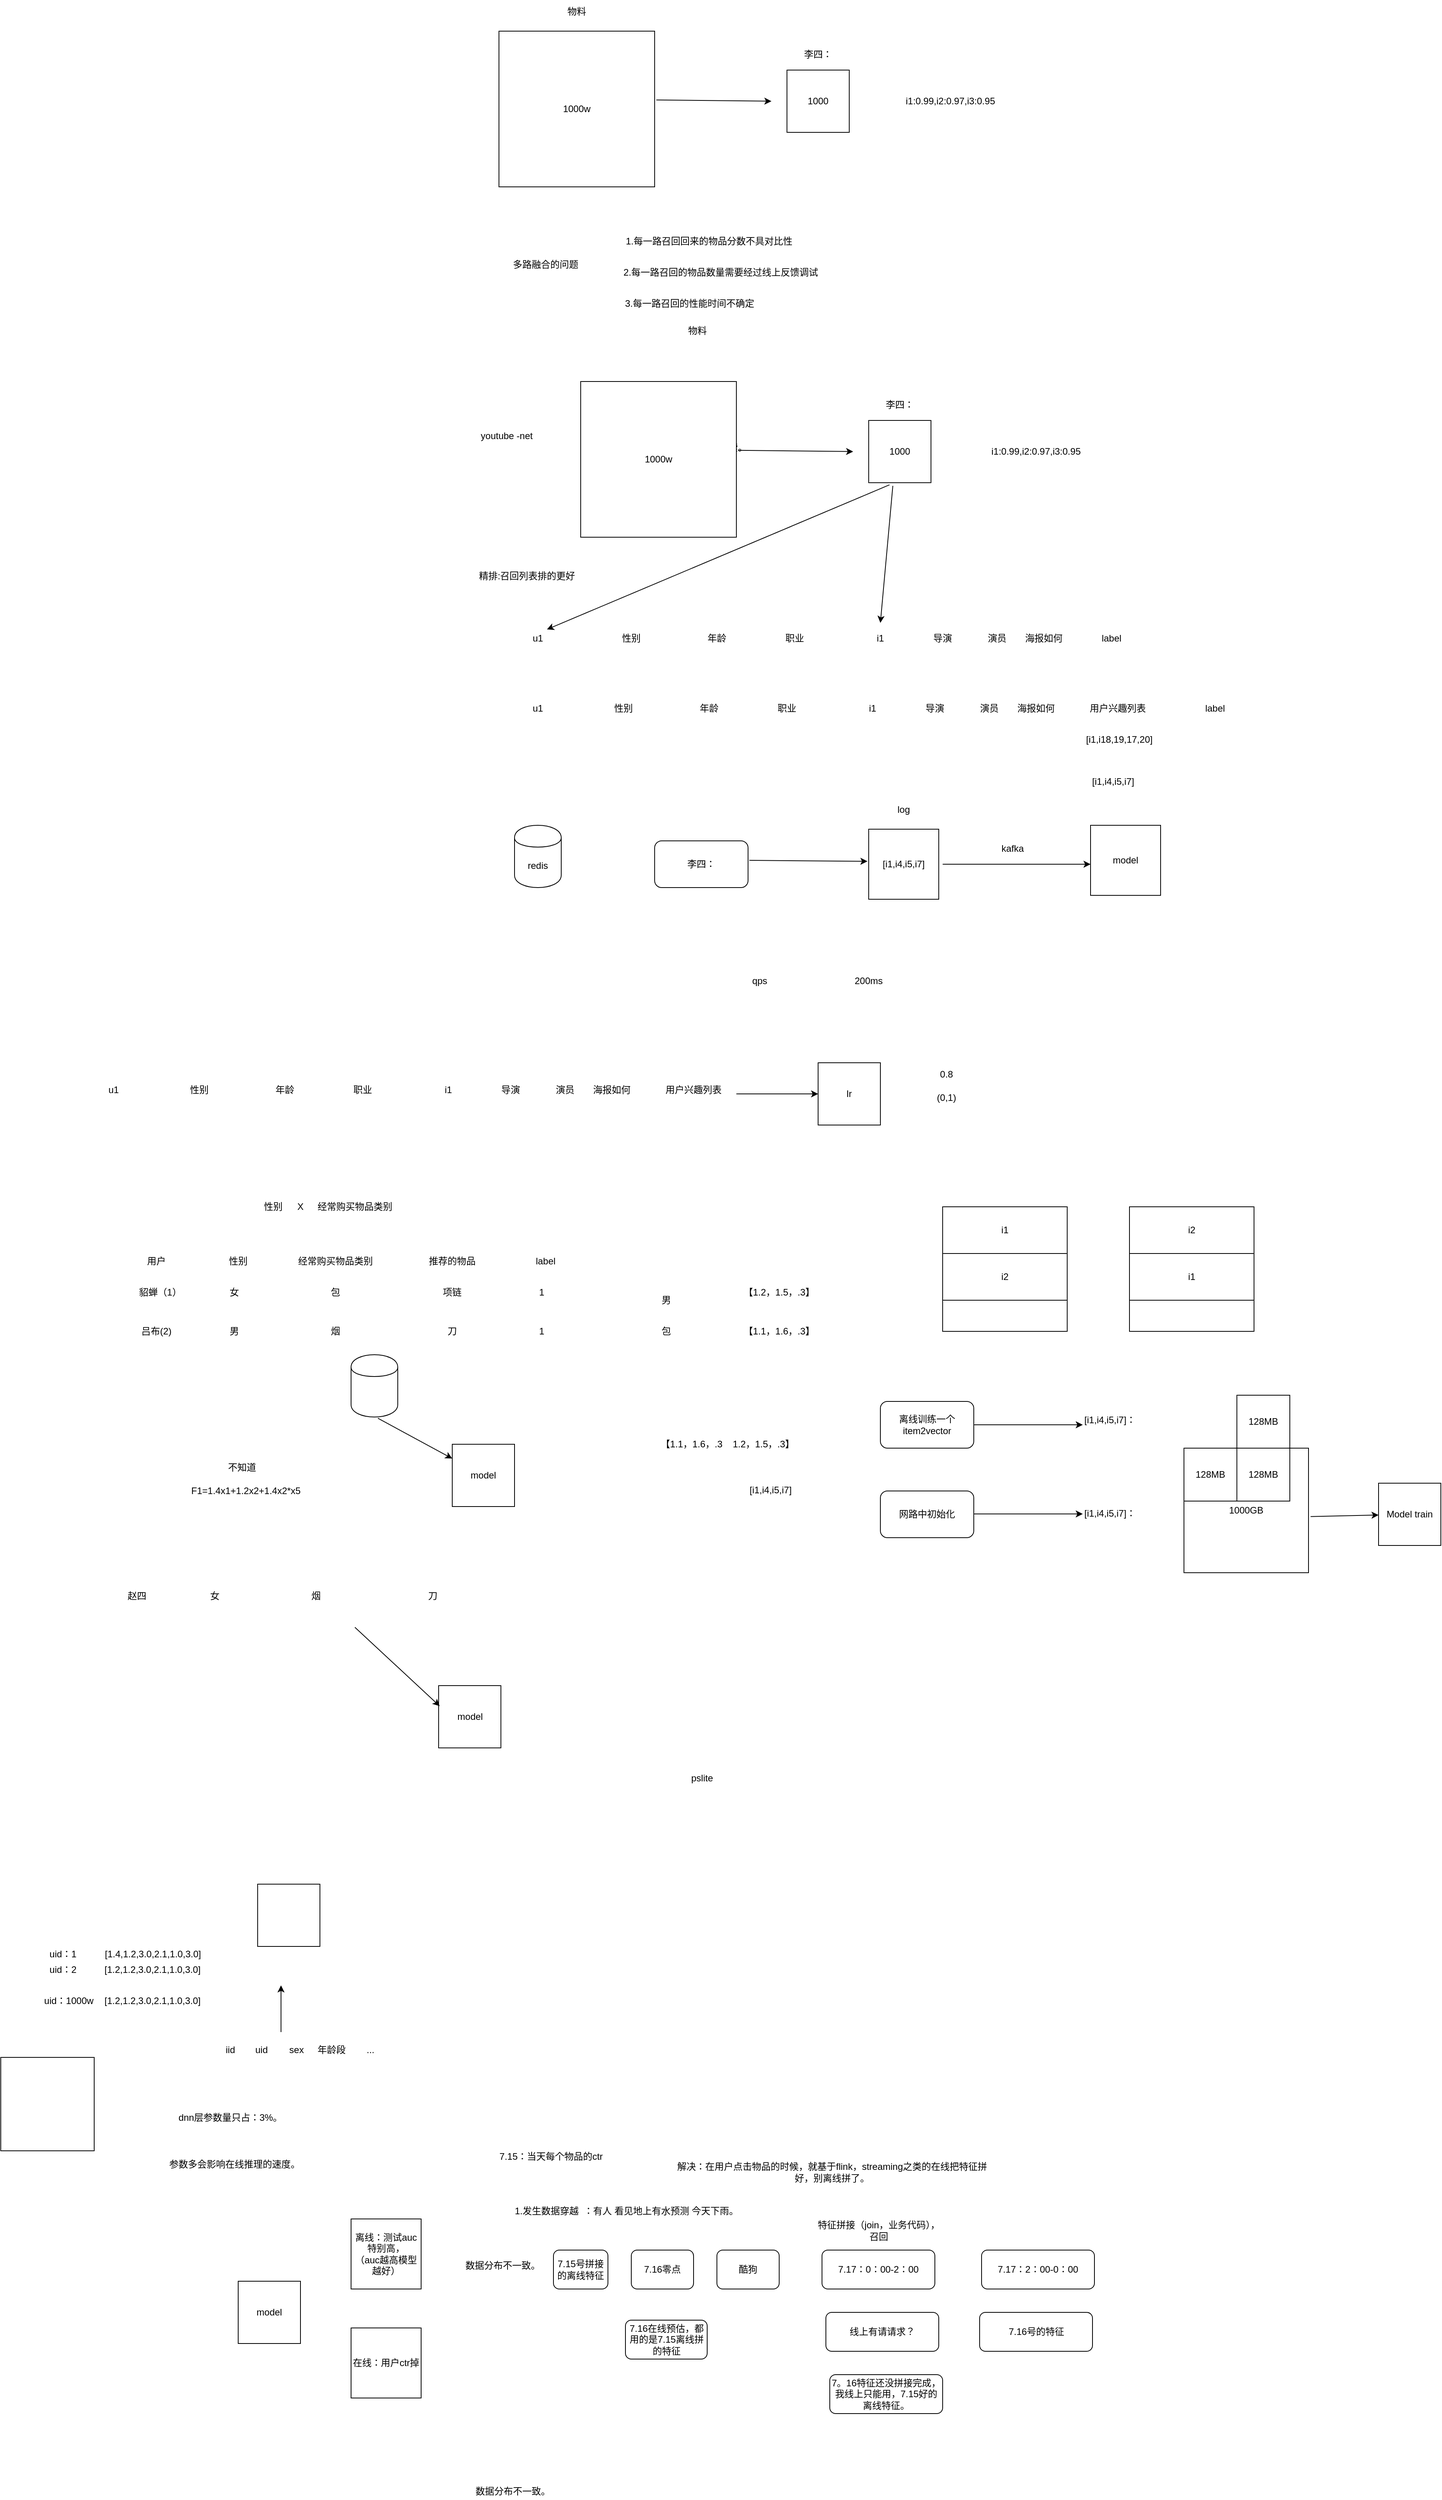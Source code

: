 <mxfile version="12.3.2" type="device" pages="1"><diagram id="NTS_QDEsuYPIdlSIUkOq" name="Page-1"><mxGraphModel dx="2005" dy="675" grid="1" gridSize="10" guides="1" tooltips="1" connect="1" arrows="1" fold="1" page="1" pageScale="1" pageWidth="827" pageHeight="1169" math="0" shadow="0"><root><mxCell id="0"/><mxCell id="1" parent="0"/><mxCell id="JRsUdHS_im1foG7N1PSx-1" value="1000w" style="whiteSpace=wrap;html=1;aspect=fixed;" vertex="1" parent="1"><mxGeometry x="90" y="320" width="200" height="200" as="geometry"/></mxCell><mxCell id="JRsUdHS_im1foG7N1PSx-2" value="物料" style="text;html=1;strokeColor=none;fillColor=none;align=center;verticalAlign=middle;whiteSpace=wrap;rounded=0;" vertex="1" parent="1"><mxGeometry x="140" y="280" width="100" height="30" as="geometry"/></mxCell><mxCell id="JRsUdHS_im1foG7N1PSx-3" value="李四：" style="text;html=1;strokeColor=none;fillColor=none;align=center;verticalAlign=middle;whiteSpace=wrap;rounded=0;" vertex="1" parent="1"><mxGeometry x="480" y="340" width="40" height="20" as="geometry"/></mxCell><mxCell id="JRsUdHS_im1foG7N1PSx-4" value="" style="endArrow=classic;html=1;exitX=1.011;exitY=0.442;exitDx=0;exitDy=0;exitPerimeter=0;" edge="1" parent="1" source="JRsUdHS_im1foG7N1PSx-1"><mxGeometry width="50" height="50" relative="1" as="geometry"><mxPoint x="300" y="410" as="sourcePoint"/><mxPoint x="440" y="410" as="targetPoint"/></mxGeometry></mxCell><mxCell id="JRsUdHS_im1foG7N1PSx-5" value="1000" style="whiteSpace=wrap;html=1;aspect=fixed;" vertex="1" parent="1"><mxGeometry x="460" y="370" width="80" height="80" as="geometry"/></mxCell><mxCell id="JRsUdHS_im1foG7N1PSx-7" value="i1:0.99,i2:0.97,i3:0.95" style="text;html=1;strokeColor=none;fillColor=none;align=center;verticalAlign=middle;whiteSpace=wrap;rounded=0;" vertex="1" parent="1"><mxGeometry x="580" y="400" width="180" height="20" as="geometry"/></mxCell><mxCell id="JRsUdHS_im1foG7N1PSx-8" value="多路融合的问题" style="text;html=1;strokeColor=none;fillColor=none;align=center;verticalAlign=middle;whiteSpace=wrap;rounded=0;" vertex="1" parent="1"><mxGeometry x="100" y="610" width="100" height="20" as="geometry"/></mxCell><mxCell id="JRsUdHS_im1foG7N1PSx-9" value="1.每一路召回回来的物品分数不具对比性" style="text;html=1;strokeColor=none;fillColor=none;align=center;verticalAlign=middle;whiteSpace=wrap;rounded=0;" vertex="1" parent="1"><mxGeometry x="250" y="580" width="220" height="20" as="geometry"/></mxCell><mxCell id="JRsUdHS_im1foG7N1PSx-10" value="2.每一路召回的物品数量需要经过线上反馈调试" style="text;html=1;strokeColor=none;fillColor=none;align=center;verticalAlign=middle;whiteSpace=wrap;rounded=0;" vertex="1" parent="1"><mxGeometry x="230" y="620" width="290" height="20" as="geometry"/></mxCell><mxCell id="JRsUdHS_im1foG7N1PSx-11" value="3.每一路召回的性能时间不确定" style="text;html=1;strokeColor=none;fillColor=none;align=center;verticalAlign=middle;whiteSpace=wrap;rounded=0;" vertex="1" parent="1"><mxGeometry x="190" y="660" width="290" height="20" as="geometry"/></mxCell><mxCell id="JRsUdHS_im1foG7N1PSx-12" value="youtube -net" style="text;html=1;strokeColor=none;fillColor=none;align=center;verticalAlign=middle;whiteSpace=wrap;rounded=0;" vertex="1" parent="1"><mxGeometry x="50" y="830" width="100" height="20" as="geometry"/></mxCell><mxCell id="JRsUdHS_im1foG7N1PSx-13" value="1.dnn-out user&lt;br&gt;2.item&amp;nbsp; item&lt;br&gt;faiss ann近邻检索库，去检索。" style="text;html=1;strokeColor=none;fillColor=none;align=center;verticalAlign=middle;whiteSpace=wrap;rounded=0;" vertex="1" parent="1"><mxGeometry x="160" y="805" width="330" height="70" as="geometry"/></mxCell><mxCell id="JRsUdHS_im1foG7N1PSx-14" value="u1" style="text;html=1;strokeColor=none;fillColor=none;align=center;verticalAlign=middle;whiteSpace=wrap;rounded=0;" vertex="1" parent="1"><mxGeometry x="90" y="1090" width="100" height="20" as="geometry"/></mxCell><mxCell id="JRsUdHS_im1foG7N1PSx-15" value="性别" style="text;html=1;strokeColor=none;fillColor=none;align=center;verticalAlign=middle;whiteSpace=wrap;rounded=0;" vertex="1" parent="1"><mxGeometry x="210" y="1090" width="100" height="20" as="geometry"/></mxCell><mxCell id="JRsUdHS_im1foG7N1PSx-16" value="年龄" style="text;html=1;strokeColor=none;fillColor=none;align=center;verticalAlign=middle;whiteSpace=wrap;rounded=0;" vertex="1" parent="1"><mxGeometry x="320" y="1090" width="100" height="20" as="geometry"/></mxCell><mxCell id="JRsUdHS_im1foG7N1PSx-17" value="职业" style="text;html=1;strokeColor=none;fillColor=none;align=center;verticalAlign=middle;whiteSpace=wrap;rounded=0;" vertex="1" parent="1"><mxGeometry x="420" y="1090" width="100" height="20" as="geometry"/></mxCell><mxCell id="JRsUdHS_im1foG7N1PSx-18" value="i1" style="text;html=1;strokeColor=none;fillColor=none;align=center;verticalAlign=middle;whiteSpace=wrap;rounded=0;" vertex="1" parent="1"><mxGeometry x="530" y="1090" width="100" height="20" as="geometry"/></mxCell><mxCell id="JRsUdHS_im1foG7N1PSx-19" value="导演" style="text;html=1;strokeColor=none;fillColor=none;align=center;verticalAlign=middle;whiteSpace=wrap;rounded=0;" vertex="1" parent="1"><mxGeometry x="610" y="1090" width="100" height="20" as="geometry"/></mxCell><mxCell id="JRsUdHS_im1foG7N1PSx-20" value="演员" style="text;html=1;strokeColor=none;fillColor=none;align=center;verticalAlign=middle;whiteSpace=wrap;rounded=0;" vertex="1" parent="1"><mxGeometry x="680" y="1090" width="100" height="20" as="geometry"/></mxCell><mxCell id="JRsUdHS_im1foG7N1PSx-21" value="海报如何" style="text;html=1;strokeColor=none;fillColor=none;align=center;verticalAlign=middle;whiteSpace=wrap;rounded=0;" vertex="1" parent="1"><mxGeometry x="740" y="1090" width="100" height="20" as="geometry"/></mxCell><mxCell id="JRsUdHS_im1foG7N1PSx-22" value="label" style="text;html=1;strokeColor=none;fillColor=none;align=center;verticalAlign=middle;whiteSpace=wrap;rounded=0;" vertex="1" parent="1"><mxGeometry x="826.5" y="1090" width="100" height="20" as="geometry"/></mxCell><mxCell id="JRsUdHS_im1foG7N1PSx-24" value="1000w" style="whiteSpace=wrap;html=1;aspect=fixed;" vertex="1" parent="1"><mxGeometry x="195" y="770" width="200" height="200" as="geometry"/></mxCell><mxCell id="JRsUdHS_im1foG7N1PSx-25" value="物料" style="text;html=1;strokeColor=none;fillColor=none;align=center;verticalAlign=middle;whiteSpace=wrap;rounded=0;" vertex="1" parent="1"><mxGeometry x="295" y="690" width="100" height="30" as="geometry"/></mxCell><mxCell id="JRsUdHS_im1foG7N1PSx-26" value="李四：" style="text;html=1;strokeColor=none;fillColor=none;align=center;verticalAlign=middle;whiteSpace=wrap;rounded=0;" vertex="1" parent="1"><mxGeometry x="585" y="790" width="40" height="20" as="geometry"/></mxCell><mxCell id="JRsUdHS_im1foG7N1PSx-27" value="" style="endArrow=classic;html=1;exitX=1.011;exitY=0.442;exitDx=0;exitDy=0;exitPerimeter=0;" edge="1" parent="1" source="JRsUdHS_im1foG7N1PSx-24"><mxGeometry width="50" height="50" relative="1" as="geometry"><mxPoint x="405" y="860" as="sourcePoint"/><mxPoint x="545" y="860" as="targetPoint"/></mxGeometry></mxCell><mxCell id="JRsUdHS_im1foG7N1PSx-28" value="1000" style="whiteSpace=wrap;html=1;aspect=fixed;" vertex="1" parent="1"><mxGeometry x="565" y="820" width="80" height="80" as="geometry"/></mxCell><mxCell id="JRsUdHS_im1foG7N1PSx-29" value="i1:0.99,i2:0.97,i3:0.95" style="text;html=1;strokeColor=none;fillColor=none;align=center;verticalAlign=middle;whiteSpace=wrap;rounded=0;" vertex="1" parent="1"><mxGeometry x="690" y="850" width="180" height="20" as="geometry"/></mxCell><mxCell id="JRsUdHS_im1foG7N1PSx-30" value="" style="endArrow=classic;html=1;" edge="1" parent="1"><mxGeometry width="50" height="50" relative="1" as="geometry"><mxPoint x="596" y="904" as="sourcePoint"/><mxPoint x="580" y="1080" as="targetPoint"/></mxGeometry></mxCell><mxCell id="JRsUdHS_im1foG7N1PSx-31" value="" style="endArrow=classic;html=1;entryX=0.617;entryY=-0.079;entryDx=0;entryDy=0;entryPerimeter=0;exitX=0.334;exitY=1.034;exitDx=0;exitDy=0;exitPerimeter=0;" edge="1" parent="1" source="JRsUdHS_im1foG7N1PSx-28" target="JRsUdHS_im1foG7N1PSx-14"><mxGeometry width="50" height="50" relative="1" as="geometry"><mxPoint x="590" y="910" as="sourcePoint"/><mxPoint x="590" y="1090" as="targetPoint"/></mxGeometry></mxCell><mxCell id="JRsUdHS_im1foG7N1PSx-32" value="u1" style="text;html=1;strokeColor=none;fillColor=none;align=center;verticalAlign=middle;whiteSpace=wrap;rounded=0;" vertex="1" parent="1"><mxGeometry x="90" y="1180" width="100" height="20" as="geometry"/></mxCell><mxCell id="JRsUdHS_im1foG7N1PSx-33" value="性别" style="text;html=1;strokeColor=none;fillColor=none;align=center;verticalAlign=middle;whiteSpace=wrap;rounded=0;" vertex="1" parent="1"><mxGeometry x="200" y="1180" width="100" height="20" as="geometry"/></mxCell><mxCell id="JRsUdHS_im1foG7N1PSx-34" value="年龄" style="text;html=1;strokeColor=none;fillColor=none;align=center;verticalAlign=middle;whiteSpace=wrap;rounded=0;" vertex="1" parent="1"><mxGeometry x="310" y="1180" width="100" height="20" as="geometry"/></mxCell><mxCell id="JRsUdHS_im1foG7N1PSx-35" value="职业" style="text;html=1;strokeColor=none;fillColor=none;align=center;verticalAlign=middle;whiteSpace=wrap;rounded=0;" vertex="1" parent="1"><mxGeometry x="410" y="1180" width="100" height="20" as="geometry"/></mxCell><mxCell id="JRsUdHS_im1foG7N1PSx-36" value="i1" style="text;html=1;strokeColor=none;fillColor=none;align=center;verticalAlign=middle;whiteSpace=wrap;rounded=0;" vertex="1" parent="1"><mxGeometry x="520" y="1180" width="100" height="20" as="geometry"/></mxCell><mxCell id="JRsUdHS_im1foG7N1PSx-37" value="导演" style="text;html=1;strokeColor=none;fillColor=none;align=center;verticalAlign=middle;whiteSpace=wrap;rounded=0;" vertex="1" parent="1"><mxGeometry x="600" y="1180" width="100" height="20" as="geometry"/></mxCell><mxCell id="JRsUdHS_im1foG7N1PSx-38" value="演员" style="text;html=1;strokeColor=none;fillColor=none;align=center;verticalAlign=middle;whiteSpace=wrap;rounded=0;" vertex="1" parent="1"><mxGeometry x="670" y="1180" width="100" height="20" as="geometry"/></mxCell><mxCell id="JRsUdHS_im1foG7N1PSx-39" value="海报如何" style="text;html=1;strokeColor=none;fillColor=none;align=center;verticalAlign=middle;whiteSpace=wrap;rounded=0;" vertex="1" parent="1"><mxGeometry x="730" y="1180" width="100" height="20" as="geometry"/></mxCell><mxCell id="JRsUdHS_im1foG7N1PSx-40" value="label" style="text;html=1;strokeColor=none;fillColor=none;align=center;verticalAlign=middle;whiteSpace=wrap;rounded=0;" vertex="1" parent="1"><mxGeometry x="960" y="1180" width="100" height="20" as="geometry"/></mxCell><mxCell id="JRsUdHS_im1foG7N1PSx-41" value="用户兴趣列表" style="text;html=1;strokeColor=none;fillColor=none;align=center;verticalAlign=middle;whiteSpace=wrap;rounded=0;" vertex="1" parent="1"><mxGeometry x="830" y="1180" width="110" height="20" as="geometry"/></mxCell><mxCell id="JRsUdHS_im1foG7N1PSx-43" value="[i1,i18,19,17,20]" style="text;html=1;strokeColor=none;fillColor=none;align=center;verticalAlign=middle;whiteSpace=wrap;rounded=0;" vertex="1" parent="1"><mxGeometry x="826.5" y="1220" width="120" height="20" as="geometry"/></mxCell><mxCell id="JRsUdHS_im1foG7N1PSx-44" value="redis" style="shape=cylinder;whiteSpace=wrap;html=1;boundedLbl=1;backgroundOutline=1;" vertex="1" parent="1"><mxGeometry x="110" y="1340" width="60" height="80" as="geometry"/></mxCell><mxCell id="JRsUdHS_im1foG7N1PSx-45" value="李四：" style="rounded=1;whiteSpace=wrap;html=1;" vertex="1" parent="1"><mxGeometry x="290" y="1360" width="120" height="60" as="geometry"/></mxCell><mxCell id="JRsUdHS_im1foG7N1PSx-46" value="[i1,i4,i5,i7]" style="whiteSpace=wrap;html=1;aspect=fixed;" vertex="1" parent="1"><mxGeometry x="565" y="1345" width="90" height="90" as="geometry"/></mxCell><mxCell id="JRsUdHS_im1foG7N1PSx-47" value="" style="endArrow=classic;html=1;exitX=1.014;exitY=0.417;exitDx=0;exitDy=0;exitPerimeter=0;entryX=-0.018;entryY=0.459;entryDx=0;entryDy=0;entryPerimeter=0;" edge="1" parent="1" source="JRsUdHS_im1foG7N1PSx-45" target="JRsUdHS_im1foG7N1PSx-46"><mxGeometry width="50" height="50" relative="1" as="geometry"><mxPoint x="480" y="1420" as="sourcePoint"/><mxPoint x="530" y="1370" as="targetPoint"/></mxGeometry></mxCell><mxCell id="JRsUdHS_im1foG7N1PSx-48" value="log" style="text;html=1;strokeColor=none;fillColor=none;align=center;verticalAlign=middle;whiteSpace=wrap;rounded=0;" vertex="1" parent="1"><mxGeometry x="590" y="1310" width="40" height="20" as="geometry"/></mxCell><mxCell id="JRsUdHS_im1foG7N1PSx-49" value="" style="endArrow=classic;html=1;" edge="1" parent="1"><mxGeometry width="50" height="50" relative="1" as="geometry"><mxPoint x="660" y="1390" as="sourcePoint"/><mxPoint x="850" y="1390" as="targetPoint"/></mxGeometry></mxCell><mxCell id="JRsUdHS_im1foG7N1PSx-50" value="kafka" style="text;html=1;strokeColor=none;fillColor=none;align=center;verticalAlign=middle;whiteSpace=wrap;rounded=0;" vertex="1" parent="1"><mxGeometry x="730" y="1360" width="40" height="20" as="geometry"/></mxCell><mxCell id="JRsUdHS_im1foG7N1PSx-52" value="model" style="whiteSpace=wrap;html=1;aspect=fixed;" vertex="1" parent="1"><mxGeometry x="850" y="1340" width="90" height="90" as="geometry"/></mxCell><mxCell id="JRsUdHS_im1foG7N1PSx-53" value="[i1,i4,i5,i7]" style="text;html=1;" vertex="1" parent="1"><mxGeometry x="850" y="1270" width="100" height="30" as="geometry"/></mxCell><mxCell id="JRsUdHS_im1foG7N1PSx-55" value="qps" style="text;html=1;strokeColor=none;fillColor=none;align=center;verticalAlign=middle;whiteSpace=wrap;rounded=0;" vertex="1" parent="1"><mxGeometry x="375" y="1530" width="100" height="20" as="geometry"/></mxCell><mxCell id="JRsUdHS_im1foG7N1PSx-56" value="200ms" style="text;html=1;strokeColor=none;fillColor=none;align=center;verticalAlign=middle;whiteSpace=wrap;rounded=0;" vertex="1" parent="1"><mxGeometry x="515" y="1530" width="100" height="20" as="geometry"/></mxCell><mxCell id="JRsUdHS_im1foG7N1PSx-57" value="精排:召回列表排的更好" style="text;html=1;strokeColor=none;fillColor=none;align=center;verticalAlign=middle;whiteSpace=wrap;rounded=0;" vertex="1" parent="1"><mxGeometry x="42" y="1010" width="168" height="20" as="geometry"/></mxCell><mxCell id="JRsUdHS_im1foG7N1PSx-59" value="lr" style="whiteSpace=wrap;html=1;aspect=fixed;" vertex="1" parent="1"><mxGeometry x="500" y="1645" width="80" height="80" as="geometry"/></mxCell><mxCell id="JRsUdHS_im1foG7N1PSx-69" value="u1" style="text;html=1;strokeColor=none;fillColor=none;align=center;verticalAlign=middle;whiteSpace=wrap;rounded=0;" vertex="1" parent="1"><mxGeometry x="-455" y="1670" width="100" height="20" as="geometry"/></mxCell><mxCell id="JRsUdHS_im1foG7N1PSx-70" value="性别" style="text;html=1;strokeColor=none;fillColor=none;align=center;verticalAlign=middle;whiteSpace=wrap;rounded=0;" vertex="1" parent="1"><mxGeometry x="-345" y="1670" width="100" height="20" as="geometry"/></mxCell><mxCell id="JRsUdHS_im1foG7N1PSx-71" value="年龄" style="text;html=1;strokeColor=none;fillColor=none;align=center;verticalAlign=middle;whiteSpace=wrap;rounded=0;" vertex="1" parent="1"><mxGeometry x="-235" y="1670" width="100" height="20" as="geometry"/></mxCell><mxCell id="JRsUdHS_im1foG7N1PSx-72" value="职业" style="text;html=1;strokeColor=none;fillColor=none;align=center;verticalAlign=middle;whiteSpace=wrap;rounded=0;" vertex="1" parent="1"><mxGeometry x="-135" y="1670" width="100" height="20" as="geometry"/></mxCell><mxCell id="JRsUdHS_im1foG7N1PSx-73" value="i1" style="text;html=1;strokeColor=none;fillColor=none;align=center;verticalAlign=middle;whiteSpace=wrap;rounded=0;" vertex="1" parent="1"><mxGeometry x="-25" y="1670" width="100" height="20" as="geometry"/></mxCell><mxCell id="JRsUdHS_im1foG7N1PSx-74" value="导演" style="text;html=1;strokeColor=none;fillColor=none;align=center;verticalAlign=middle;whiteSpace=wrap;rounded=0;" vertex="1" parent="1"><mxGeometry x="55" y="1670" width="100" height="20" as="geometry"/></mxCell><mxCell id="JRsUdHS_im1foG7N1PSx-75" value="演员" style="text;html=1;strokeColor=none;fillColor=none;align=center;verticalAlign=middle;whiteSpace=wrap;rounded=0;" vertex="1" parent="1"><mxGeometry x="125" y="1670" width="100" height="20" as="geometry"/></mxCell><mxCell id="JRsUdHS_im1foG7N1PSx-76" value="海报如何" style="text;html=1;strokeColor=none;fillColor=none;align=center;verticalAlign=middle;whiteSpace=wrap;rounded=0;" vertex="1" parent="1"><mxGeometry x="185" y="1670" width="100" height="20" as="geometry"/></mxCell><mxCell id="JRsUdHS_im1foG7N1PSx-77" value="用户兴趣列表" style="text;html=1;strokeColor=none;fillColor=none;align=center;verticalAlign=middle;whiteSpace=wrap;rounded=0;" vertex="1" parent="1"><mxGeometry x="285" y="1670" width="110" height="20" as="geometry"/></mxCell><mxCell id="JRsUdHS_im1foG7N1PSx-78" value="" style="endArrow=classic;html=1;exitX=1;exitY=0.75;exitDx=0;exitDy=0;entryX=0;entryY=0.5;entryDx=0;entryDy=0;" edge="1" parent="1" source="JRsUdHS_im1foG7N1PSx-77" target="JRsUdHS_im1foG7N1PSx-59"><mxGeometry width="50" height="50" relative="1" as="geometry"><mxPoint x="410" y="1790" as="sourcePoint"/><mxPoint x="460" y="1740" as="targetPoint"/></mxGeometry></mxCell><mxCell id="JRsUdHS_im1foG7N1PSx-80" value="(0,1)" style="text;html=1;strokeColor=none;fillColor=none;align=center;verticalAlign=middle;whiteSpace=wrap;rounded=0;" vertex="1" parent="1"><mxGeometry x="645" y="1680" width="40" height="20" as="geometry"/></mxCell><mxCell id="JRsUdHS_im1foG7N1PSx-81" value="0.8" style="text;html=1;strokeColor=none;fillColor=none;align=center;verticalAlign=middle;whiteSpace=wrap;rounded=0;" vertex="1" parent="1"><mxGeometry x="645" y="1650" width="40" height="20" as="geometry"/></mxCell><mxCell id="JRsUdHS_im1foG7N1PSx-82" value="用户" style="text;html=1;strokeColor=none;fillColor=none;align=center;verticalAlign=middle;whiteSpace=wrap;rounded=0;" vertex="1" parent="1"><mxGeometry x="-400" y="1890" width="100" height="20" as="geometry"/></mxCell><mxCell id="JRsUdHS_im1foG7N1PSx-83" value="性别" style="text;html=1;strokeColor=none;fillColor=none;align=center;verticalAlign=middle;whiteSpace=wrap;rounded=0;" vertex="1" parent="1"><mxGeometry x="-295" y="1890" width="100" height="20" as="geometry"/></mxCell><mxCell id="JRsUdHS_im1foG7N1PSx-84" value="经常购买物品类别" style="text;html=1;strokeColor=none;fillColor=none;align=center;verticalAlign=middle;whiteSpace=wrap;rounded=0;" vertex="1" parent="1"><mxGeometry x="-170" y="1890" width="100" height="20" as="geometry"/></mxCell><mxCell id="JRsUdHS_im1foG7N1PSx-86" value="推荐的物品" style="text;html=1;strokeColor=none;fillColor=none;align=center;verticalAlign=middle;whiteSpace=wrap;rounded=0;" vertex="1" parent="1"><mxGeometry x="-20" y="1890" width="100" height="20" as="geometry"/></mxCell><mxCell id="JRsUdHS_im1foG7N1PSx-87" value="label" style="text;html=1;strokeColor=none;fillColor=none;align=center;verticalAlign=middle;whiteSpace=wrap;rounded=0;" vertex="1" parent="1"><mxGeometry x="100" y="1890" width="100" height="20" as="geometry"/></mxCell><mxCell id="JRsUdHS_im1foG7N1PSx-88" value="貂蝉（1）" style="text;html=1;strokeColor=none;fillColor=none;align=center;verticalAlign=middle;whiteSpace=wrap;rounded=0;" vertex="1" parent="1"><mxGeometry x="-395" y="1930" width="100" height="20" as="geometry"/></mxCell><mxCell id="JRsUdHS_im1foG7N1PSx-89" value="女" style="text;html=1;strokeColor=none;fillColor=none;align=center;verticalAlign=middle;whiteSpace=wrap;rounded=0;" vertex="1" parent="1"><mxGeometry x="-300" y="1930" width="100" height="20" as="geometry"/></mxCell><mxCell id="JRsUdHS_im1foG7N1PSx-90" value="包" style="text;html=1;strokeColor=none;fillColor=none;align=center;verticalAlign=middle;whiteSpace=wrap;rounded=0;" vertex="1" parent="1"><mxGeometry x="-170" y="1930" width="100" height="20" as="geometry"/></mxCell><mxCell id="JRsUdHS_im1foG7N1PSx-91" value="项链" style="text;html=1;strokeColor=none;fillColor=none;align=center;verticalAlign=middle;whiteSpace=wrap;rounded=0;" vertex="1" parent="1"><mxGeometry x="-20" y="1930" width="100" height="20" as="geometry"/></mxCell><mxCell id="JRsUdHS_im1foG7N1PSx-92" value="1" style="text;html=1;strokeColor=none;fillColor=none;align=center;verticalAlign=middle;whiteSpace=wrap;rounded=0;" vertex="1" parent="1"><mxGeometry x="95" y="1930" width="100" height="20" as="geometry"/></mxCell><mxCell id="JRsUdHS_im1foG7N1PSx-93" value="吕布(2)" style="text;html=1;strokeColor=none;fillColor=none;align=center;verticalAlign=middle;whiteSpace=wrap;rounded=0;" vertex="1" parent="1"><mxGeometry x="-400" y="1980" width="100" height="20" as="geometry"/></mxCell><mxCell id="JRsUdHS_im1foG7N1PSx-94" value="男" style="text;html=1;strokeColor=none;fillColor=none;align=center;verticalAlign=middle;whiteSpace=wrap;rounded=0;" vertex="1" parent="1"><mxGeometry x="-300" y="1980" width="100" height="20" as="geometry"/></mxCell><mxCell id="JRsUdHS_im1foG7N1PSx-95" value="烟" style="text;html=1;strokeColor=none;fillColor=none;align=center;verticalAlign=middle;whiteSpace=wrap;rounded=0;" vertex="1" parent="1"><mxGeometry x="-170" y="1980" width="100" height="20" as="geometry"/></mxCell><mxCell id="JRsUdHS_im1foG7N1PSx-96" value="刀" style="text;html=1;strokeColor=none;fillColor=none;align=center;verticalAlign=middle;whiteSpace=wrap;rounded=0;" vertex="1" parent="1"><mxGeometry x="-20" y="1980" width="100" height="20" as="geometry"/></mxCell><mxCell id="JRsUdHS_im1foG7N1PSx-97" value="1" style="text;html=1;strokeColor=none;fillColor=none;align=center;verticalAlign=middle;whiteSpace=wrap;rounded=0;" vertex="1" parent="1"><mxGeometry x="95" y="1980" width="100" height="20" as="geometry"/></mxCell><mxCell id="JRsUdHS_im1foG7N1PSx-98" value="性别" style="text;html=1;strokeColor=none;fillColor=none;align=center;verticalAlign=middle;whiteSpace=wrap;rounded=0;" vertex="1" parent="1"><mxGeometry x="-250" y="1820" width="100" height="20" as="geometry"/></mxCell><mxCell id="JRsUdHS_im1foG7N1PSx-99" value="经常购买物品类别" style="text;html=1;strokeColor=none;fillColor=none;align=center;verticalAlign=middle;whiteSpace=wrap;rounded=0;" vertex="1" parent="1"><mxGeometry x="-145" y="1820" width="100" height="20" as="geometry"/></mxCell><mxCell id="JRsUdHS_im1foG7N1PSx-100" value="X" style="text;html=1;strokeColor=none;fillColor=none;align=center;verticalAlign=middle;whiteSpace=wrap;rounded=0;" vertex="1" parent="1"><mxGeometry x="-185" y="1820" width="40" height="20" as="geometry"/></mxCell><mxCell id="JRsUdHS_im1foG7N1PSx-101" value="F1=1.4x1+1.2x2+1.4x2*x5" style="text;html=1;strokeColor=none;fillColor=none;align=center;verticalAlign=middle;whiteSpace=wrap;rounded=0;" vertex="1" parent="1"><mxGeometry x="-255" y="2185" width="40" height="20" as="geometry"/></mxCell><mxCell id="JRsUdHS_im1foG7N1PSx-103" value="不知道" style="text;html=1;strokeColor=none;fillColor=none;align=center;verticalAlign=middle;whiteSpace=wrap;rounded=0;" vertex="1" parent="1"><mxGeometry x="-260" y="2155" width="40" height="20" as="geometry"/></mxCell><mxCell id="JRsUdHS_im1foG7N1PSx-104" value="model" style="whiteSpace=wrap;html=1;aspect=fixed;" vertex="1" parent="1"><mxGeometry x="30" y="2135" width="80" height="80" as="geometry"/></mxCell><mxCell id="JRsUdHS_im1foG7N1PSx-107" value="" style="shape=cylinder;whiteSpace=wrap;html=1;boundedLbl=1;backgroundOutline=1;" vertex="1" parent="1"><mxGeometry x="-100" y="2020" width="60" height="80" as="geometry"/></mxCell><mxCell id="JRsUdHS_im1foG7N1PSx-108" value="" style="endArrow=classic;html=1;exitX=0.574;exitY=1.02;exitDx=0;exitDy=0;exitPerimeter=0;" edge="1" parent="1" source="JRsUdHS_im1foG7N1PSx-107" target="JRsUdHS_im1foG7N1PSx-104"><mxGeometry width="50" height="50" relative="1" as="geometry"><mxPoint x="-10" y="2120" as="sourcePoint"/><mxPoint x="40" y="2070" as="targetPoint"/></mxGeometry></mxCell><mxCell id="JRsUdHS_im1foG7N1PSx-109" value="" style="whiteSpace=wrap;html=1;aspect=fixed;" vertex="1" parent="1"><mxGeometry x="660" y="1830" width="160" height="160" as="geometry"/></mxCell><mxCell id="JRsUdHS_im1foG7N1PSx-110" value="i1" style="rounded=0;whiteSpace=wrap;html=1;" vertex="1" parent="1"><mxGeometry x="660" y="1830" width="160" height="60" as="geometry"/></mxCell><mxCell id="JRsUdHS_im1foG7N1PSx-111" value="i2" style="rounded=0;whiteSpace=wrap;html=1;" vertex="1" parent="1"><mxGeometry x="660" y="1890" width="160" height="60" as="geometry"/></mxCell><mxCell id="JRsUdHS_im1foG7N1PSx-112" value="" style="whiteSpace=wrap;html=1;aspect=fixed;" vertex="1" parent="1"><mxGeometry x="900" y="1830" width="160" height="160" as="geometry"/></mxCell><mxCell id="JRsUdHS_im1foG7N1PSx-113" value="i2" style="rounded=0;whiteSpace=wrap;html=1;" vertex="1" parent="1"><mxGeometry x="900" y="1830" width="160" height="60" as="geometry"/></mxCell><mxCell id="JRsUdHS_im1foG7N1PSx-114" value="i1" style="rounded=0;whiteSpace=wrap;html=1;" vertex="1" parent="1"><mxGeometry x="900" y="1890" width="160" height="60" as="geometry"/></mxCell><mxCell id="JRsUdHS_im1foG7N1PSx-116" value="[i1,i4,i5,i7]" style="text;html=1;" vertex="1" parent="1"><mxGeometry x="410" y="2180" width="100" height="30" as="geometry"/></mxCell><mxCell id="JRsUdHS_im1foG7N1PSx-117" value="离线训练一个item2vector" style="rounded=1;whiteSpace=wrap;html=1;" vertex="1" parent="1"><mxGeometry x="580" y="2080" width="120" height="60" as="geometry"/></mxCell><mxCell id="JRsUdHS_im1foG7N1PSx-118" value="网路中初始化" style="rounded=1;whiteSpace=wrap;html=1;" vertex="1" parent="1"><mxGeometry x="580" y="2195" width="120" height="60" as="geometry"/></mxCell><mxCell id="JRsUdHS_im1foG7N1PSx-119" value="" style="endArrow=classic;html=1;exitX=1;exitY=0.5;exitDx=0;exitDy=0;" edge="1" parent="1" source="JRsUdHS_im1foG7N1PSx-117"><mxGeometry width="50" height="50" relative="1" as="geometry"><mxPoint x="780" y="2140" as="sourcePoint"/><mxPoint x="840" y="2110" as="targetPoint"/></mxGeometry></mxCell><mxCell id="JRsUdHS_im1foG7N1PSx-120" value="[i1,i4,i5,i7]：" style="text;html=1;" vertex="1" parent="1"><mxGeometry x="840" y="2090" width="160" height="40" as="geometry"/></mxCell><mxCell id="JRsUdHS_im1foG7N1PSx-121" value="" style="endArrow=classic;html=1;exitX=1;exitY=0.5;exitDx=0;exitDy=0;" edge="1" parent="1"><mxGeometry width="50" height="50" relative="1" as="geometry"><mxPoint x="700" y="2224.5" as="sourcePoint"/><mxPoint x="840" y="2224.5" as="targetPoint"/></mxGeometry></mxCell><mxCell id="JRsUdHS_im1foG7N1PSx-122" value="[i1,i4,i5,i7]：" style="text;html=1;" vertex="1" parent="1"><mxGeometry x="840" y="2210" width="160" height="40" as="geometry"/></mxCell><mxCell id="JRsUdHS_im1foG7N1PSx-123" value="男" style="text;html=1;strokeColor=none;fillColor=none;align=center;verticalAlign=middle;whiteSpace=wrap;rounded=0;" vertex="1" parent="1"><mxGeometry x="285" y="1940" width="40" height="20" as="geometry"/></mxCell><mxCell id="JRsUdHS_im1foG7N1PSx-124" value="【1.2，1.5，.3】" style="text;html=1;strokeColor=none;fillColor=none;align=center;verticalAlign=middle;whiteSpace=wrap;rounded=0;" vertex="1" parent="1"><mxGeometry x="390" y="1930" width="120" height="20" as="geometry"/></mxCell><mxCell id="JRsUdHS_im1foG7N1PSx-125" value="包" style="text;html=1;strokeColor=none;fillColor=none;align=center;verticalAlign=middle;whiteSpace=wrap;rounded=0;" vertex="1" parent="1"><mxGeometry x="285" y="1980" width="40" height="20" as="geometry"/></mxCell><mxCell id="JRsUdHS_im1foG7N1PSx-126" value="【1.1，1.6，.3】" style="text;html=1;strokeColor=none;fillColor=none;align=center;verticalAlign=middle;whiteSpace=wrap;rounded=0;" vertex="1" parent="1"><mxGeometry x="390" y="1980" width="120" height="20" as="geometry"/></mxCell><mxCell id="JRsUdHS_im1foG7N1PSx-127" value="1.2，1.5，.3】" style="text;html=1;strokeColor=none;fillColor=none;align=center;verticalAlign=middle;whiteSpace=wrap;rounded=0;" vertex="1" parent="1"><mxGeometry x="370" y="2125" width="120" height="20" as="geometry"/></mxCell><mxCell id="JRsUdHS_im1foG7N1PSx-128" value="【1.1，1.6，.3" style="text;html=1;strokeColor=none;fillColor=none;align=center;verticalAlign=middle;whiteSpace=wrap;rounded=0;" vertex="1" parent="1"><mxGeometry x="275" y="2125" width="125" height="20" as="geometry"/></mxCell><mxCell id="JRsUdHS_im1foG7N1PSx-129" value="1000GB" style="whiteSpace=wrap;html=1;aspect=fixed;" vertex="1" parent="1"><mxGeometry x="970" y="2140" width="160" height="160" as="geometry"/></mxCell><mxCell id="JRsUdHS_im1foG7N1PSx-130" value="128MB" style="whiteSpace=wrap;html=1;aspect=fixed;" vertex="1" parent="1"><mxGeometry x="970" y="2140" width="68" height="68" as="geometry"/></mxCell><mxCell id="JRsUdHS_im1foG7N1PSx-131" value="128MB" style="whiteSpace=wrap;html=1;aspect=fixed;" vertex="1" parent="1"><mxGeometry x="1038" y="2140" width="68" height="68" as="geometry"/></mxCell><mxCell id="JRsUdHS_im1foG7N1PSx-133" value="Model train" style="whiteSpace=wrap;html=1;aspect=fixed;" vertex="1" parent="1"><mxGeometry x="1220" y="2185" width="80" height="80" as="geometry"/></mxCell><mxCell id="JRsUdHS_im1foG7N1PSx-134" value="" style="endArrow=classic;html=1;exitX=1.017;exitY=0.549;exitDx=0;exitDy=0;exitPerimeter=0;" edge="1" parent="1" source="JRsUdHS_im1foG7N1PSx-129" target="JRsUdHS_im1foG7N1PSx-133"><mxGeometry width="50" height="50" relative="1" as="geometry"><mxPoint x="1180" y="2340" as="sourcePoint"/><mxPoint x="1230" y="2290" as="targetPoint"/></mxGeometry></mxCell><mxCell id="JRsUdHS_im1foG7N1PSx-135" value="128MB" style="whiteSpace=wrap;html=1;aspect=fixed;" vertex="1" parent="1"><mxGeometry x="1038" y="2072" width="68" height="68" as="geometry"/></mxCell><mxCell id="JRsUdHS_im1foG7N1PSx-138" value="赵四" style="text;html=1;strokeColor=none;fillColor=none;align=center;verticalAlign=middle;whiteSpace=wrap;rounded=0;" vertex="1" parent="1"><mxGeometry x="-425" y="2320" width="100" height="20" as="geometry"/></mxCell><mxCell id="JRsUdHS_im1foG7N1PSx-139" value="女" style="text;html=1;strokeColor=none;fillColor=none;align=center;verticalAlign=middle;whiteSpace=wrap;rounded=0;" vertex="1" parent="1"><mxGeometry x="-325" y="2320" width="100" height="20" as="geometry"/></mxCell><mxCell id="JRsUdHS_im1foG7N1PSx-140" value="烟" style="text;html=1;strokeColor=none;fillColor=none;align=center;verticalAlign=middle;whiteSpace=wrap;rounded=0;" vertex="1" parent="1"><mxGeometry x="-195" y="2320" width="100" height="20" as="geometry"/></mxCell><mxCell id="JRsUdHS_im1foG7N1PSx-141" value="刀" style="text;html=1;strokeColor=none;fillColor=none;align=center;verticalAlign=middle;whiteSpace=wrap;rounded=0;" vertex="1" parent="1"><mxGeometry x="-45" y="2320" width="100" height="20" as="geometry"/></mxCell><mxCell id="JRsUdHS_im1foG7N1PSx-143" value="model" style="whiteSpace=wrap;html=1;aspect=fixed;" vertex="1" parent="1"><mxGeometry x="12.5" y="2445" width="80" height="80" as="geometry"/></mxCell><mxCell id="JRsUdHS_im1foG7N1PSx-144" value="" style="endArrow=classic;html=1;exitX=0.574;exitY=1.02;exitDx=0;exitDy=0;exitPerimeter=0;entryX=0.017;entryY=0.329;entryDx=0;entryDy=0;entryPerimeter=0;" edge="1" parent="1" target="JRsUdHS_im1foG7N1PSx-143"><mxGeometry width="50" height="50" relative="1" as="geometry"><mxPoint x="-95.06" y="2370.1" as="sourcePoint"/><mxPoint x="0.5" y="2421.842" as="targetPoint"/></mxGeometry></mxCell><mxCell id="JRsUdHS_im1foG7N1PSx-145" value="" style="whiteSpace=wrap;html=1;aspect=fixed;" vertex="1" parent="1"><mxGeometry x="-550" y="2922.5" width="120" height="120" as="geometry"/></mxCell><mxCell id="JRsUdHS_im1foG7N1PSx-146" value="uid" style="text;html=1;strokeColor=none;fillColor=none;align=center;verticalAlign=middle;whiteSpace=wrap;rounded=0;" vertex="1" parent="1"><mxGeometry x="-235" y="2902.5" width="40" height="20" as="geometry"/></mxCell><mxCell id="JRsUdHS_im1foG7N1PSx-148" value="[1.4,1.2,3.0,2.1,1.0,3.0]" style="text;html=1;strokeColor=none;fillColor=none;align=center;verticalAlign=middle;whiteSpace=wrap;rounded=0;" vertex="1" parent="1"><mxGeometry x="-382.5" y="2780" width="55" height="20" as="geometry"/></mxCell><mxCell id="JRsUdHS_im1foG7N1PSx-149" value="uid：2" style="text;html=1;strokeColor=none;fillColor=none;align=center;verticalAlign=middle;whiteSpace=wrap;rounded=0;" vertex="1" parent="1"><mxGeometry x="-490" y="2800" width="40" height="20" as="geometry"/></mxCell><mxCell id="JRsUdHS_im1foG7N1PSx-151" value="[1.2,1.2,3.0,2.1,1.0,3.0]" style="text;html=1;strokeColor=none;fillColor=none;align=center;verticalAlign=middle;whiteSpace=wrap;rounded=0;" vertex="1" parent="1"><mxGeometry x="-375" y="2800" width="40" height="20" as="geometry"/></mxCell><mxCell id="JRsUdHS_im1foG7N1PSx-153" value="" style="whiteSpace=wrap;html=1;aspect=fixed;" vertex="1" parent="1"><mxGeometry x="-220" y="2700" width="80" height="80" as="geometry"/></mxCell><mxCell id="JRsUdHS_im1foG7N1PSx-154" value="sex" style="text;html=1;strokeColor=none;fillColor=none;align=center;verticalAlign=middle;whiteSpace=wrap;rounded=0;" vertex="1" parent="1"><mxGeometry x="-190" y="2902.5" width="40" height="20" as="geometry"/></mxCell><mxCell id="JRsUdHS_im1foG7N1PSx-155" value="年龄段" style="text;html=1;strokeColor=none;fillColor=none;align=center;verticalAlign=middle;whiteSpace=wrap;rounded=0;" vertex="1" parent="1"><mxGeometry x="-145" y="2902.5" width="40" height="20" as="geometry"/></mxCell><mxCell id="JRsUdHS_im1foG7N1PSx-157" value="..." style="text;html=1;strokeColor=none;fillColor=none;align=center;verticalAlign=middle;whiteSpace=wrap;rounded=0;" vertex="1" parent="1"><mxGeometry x="-95" y="2902.5" width="40" height="20" as="geometry"/></mxCell><mxCell id="JRsUdHS_im1foG7N1PSx-158" value="iid" style="text;html=1;strokeColor=none;fillColor=none;align=center;verticalAlign=middle;whiteSpace=wrap;rounded=0;" vertex="1" parent="1"><mxGeometry x="-275" y="2902.5" width="40" height="20" as="geometry"/></mxCell><mxCell id="JRsUdHS_im1foG7N1PSx-159" value="" style="endArrow=classic;html=1;" edge="1" parent="1"><mxGeometry width="50" height="50" relative="1" as="geometry"><mxPoint x="-190" y="2890" as="sourcePoint"/><mxPoint x="-190" y="2830" as="targetPoint"/></mxGeometry></mxCell><mxCell id="JRsUdHS_im1foG7N1PSx-160" value="uid：1" style="text;html=1;strokeColor=none;fillColor=none;align=center;verticalAlign=middle;whiteSpace=wrap;rounded=0;" vertex="1" parent="1"><mxGeometry x="-490" y="2780" width="40" height="20" as="geometry"/></mxCell><mxCell id="JRsUdHS_im1foG7N1PSx-161" value="uid：1000w" style="text;html=1;strokeColor=none;fillColor=none;align=center;verticalAlign=middle;whiteSpace=wrap;rounded=0;" vertex="1" parent="1"><mxGeometry x="-500" y="2840" width="75" height="20" as="geometry"/></mxCell><mxCell id="JRsUdHS_im1foG7N1PSx-162" value="[1.2,1.2,3.0,2.1,1.0,3.0]" style="text;html=1;strokeColor=none;fillColor=none;align=center;verticalAlign=middle;whiteSpace=wrap;rounded=0;" vertex="1" parent="1"><mxGeometry x="-375" y="2840" width="40" height="20" as="geometry"/></mxCell><mxCell id="JRsUdHS_im1foG7N1PSx-164" value="dnn层参数量只占：3%。" style="text;html=1;strokeColor=none;fillColor=none;align=center;verticalAlign=middle;whiteSpace=wrap;rounded=0;" vertex="1" parent="1"><mxGeometry x="-335" y="2990" width="160" height="20" as="geometry"/></mxCell><mxCell id="JRsUdHS_im1foG7N1PSx-165" value="参数多会影响在线推理的速度。" style="text;html=1;strokeColor=none;fillColor=none;align=center;verticalAlign=middle;whiteSpace=wrap;rounded=0;" vertex="1" parent="1"><mxGeometry x="-352.5" y="3050" width="205" height="20" as="geometry"/></mxCell><mxCell id="JRsUdHS_im1foG7N1PSx-167" value="pslite" style="text;html=1;" vertex="1" parent="1"><mxGeometry x="335" y="2550" width="95" height="30" as="geometry"/></mxCell><mxCell id="JRsUdHS_im1foG7N1PSx-168" value="model" style="whiteSpace=wrap;html=1;aspect=fixed;" vertex="1" parent="1"><mxGeometry x="-245" y="3210" width="80" height="80" as="geometry"/></mxCell><mxCell id="JRsUdHS_im1foG7N1PSx-169" value="离线：测试auc特别高，&lt;br&gt;（auc越高模型越好）" style="whiteSpace=wrap;html=1;aspect=fixed;" vertex="1" parent="1"><mxGeometry x="-100" y="3130" width="90" height="90" as="geometry"/></mxCell><mxCell id="JRsUdHS_im1foG7N1PSx-170" value="在线：用户ctr掉" style="whiteSpace=wrap;html=1;aspect=fixed;" vertex="1" parent="1"><mxGeometry x="-100" y="3270" width="90" height="90" as="geometry"/></mxCell><mxCell id="JRsUdHS_im1foG7N1PSx-173" value="1.发生数据穿越&amp;nbsp; ：有人 看见地上有水预测 今天下雨。" style="text;html=1;strokeColor=none;fillColor=none;align=center;verticalAlign=middle;whiteSpace=wrap;rounded=0;" vertex="1" parent="1"><mxGeometry x="42" y="3110" width="424" height="20" as="geometry"/></mxCell><mxCell id="JRsUdHS_im1foG7N1PSx-174" value="数据分布不一致。" style="text;html=1;strokeColor=none;fillColor=none;align=center;verticalAlign=middle;whiteSpace=wrap;rounded=0;" vertex="1" parent="1"><mxGeometry x="-117" y="3180" width="424" height="20" as="geometry"/></mxCell><mxCell id="JRsUdHS_im1foG7N1PSx-175" value="7.16零点" style="rounded=1;whiteSpace=wrap;html=1;" vertex="1" parent="1"><mxGeometry x="260" y="3170" width="80" height="50" as="geometry"/></mxCell><mxCell id="JRsUdHS_im1foG7N1PSx-176" value="酷狗" style="rounded=1;whiteSpace=wrap;html=1;" vertex="1" parent="1"><mxGeometry x="370" y="3170" width="80" height="50" as="geometry"/></mxCell><mxCell id="JRsUdHS_im1foG7N1PSx-177" value="7.17：0：00-2：00" style="rounded=1;whiteSpace=wrap;html=1;" vertex="1" parent="1"><mxGeometry x="505" y="3170" width="145" height="50" as="geometry"/></mxCell><mxCell id="JRsUdHS_im1foG7N1PSx-178" value="特征拼接（join，业务代码），召回" style="text;html=1;strokeColor=none;fillColor=none;align=center;verticalAlign=middle;whiteSpace=wrap;rounded=0;" vertex="1" parent="1"><mxGeometry x="497.5" y="3130" width="160" height="30" as="geometry"/></mxCell><mxCell id="JRsUdHS_im1foG7N1PSx-179" value="线上有请请求？" style="rounded=1;whiteSpace=wrap;html=1;" vertex="1" parent="1"><mxGeometry x="510" y="3250" width="145" height="50" as="geometry"/></mxCell><mxCell id="JRsUdHS_im1foG7N1PSx-180" value="7.15号拼接的离线特征" style="rounded=1;whiteSpace=wrap;html=1;" vertex="1" parent="1"><mxGeometry x="160" y="3170" width="70" height="50" as="geometry"/></mxCell><mxCell id="JRsUdHS_im1foG7N1PSx-182" value="7.16在线预估，都用的是7.15离线拼的特征" style="rounded=1;whiteSpace=wrap;html=1;" vertex="1" parent="1"><mxGeometry x="252.5" y="3260" width="105" height="50" as="geometry"/></mxCell><mxCell id="JRsUdHS_im1foG7N1PSx-183" value="7。16特征还没拼接完成，&lt;br&gt;我线上只能用，7.15好的离线特征。" style="rounded=1;whiteSpace=wrap;html=1;" vertex="1" parent="1"><mxGeometry x="515" y="3330" width="145" height="50" as="geometry"/></mxCell><mxCell id="JRsUdHS_im1foG7N1PSx-184" value="7.17：2：00-0：00" style="rounded=1;whiteSpace=wrap;html=1;" vertex="1" parent="1"><mxGeometry x="710" y="3170" width="145" height="50" as="geometry"/></mxCell><mxCell id="JRsUdHS_im1foG7N1PSx-185" value="7.16号的特征" style="rounded=1;whiteSpace=wrap;html=1;" vertex="1" parent="1"><mxGeometry x="707.5" y="3250" width="145" height="50" as="geometry"/></mxCell><mxCell id="JRsUdHS_im1foG7N1PSx-186" value="解决：在用户点击物品的时候，就基于flink，streaming之类的在线把特征拼好，别离线拼了。" style="text;html=1;strokeColor=none;fillColor=none;align=center;verticalAlign=middle;whiteSpace=wrap;rounded=0;" vertex="1" parent="1"><mxGeometry x="306" y="3060" width="424" height="20" as="geometry"/></mxCell><mxCell id="JRsUdHS_im1foG7N1PSx-187" value="7.15：当天每个物品的ctr" style="text;html=1;strokeColor=none;fillColor=none;align=center;verticalAlign=middle;whiteSpace=wrap;rounded=0;" vertex="1" parent="1"><mxGeometry x="-55" y="3040" width="424" height="20" as="geometry"/></mxCell><mxCell id="JRsUdHS_im1foG7N1PSx-188" value="数据分布不一致。" style="text;html=1;strokeColor=none;fillColor=none;align=center;verticalAlign=middle;whiteSpace=wrap;rounded=0;" vertex="1" parent="1"><mxGeometry x="-104" y="3470" width="424" height="20" as="geometry"/></mxCell></root></mxGraphModel></diagram></mxfile>